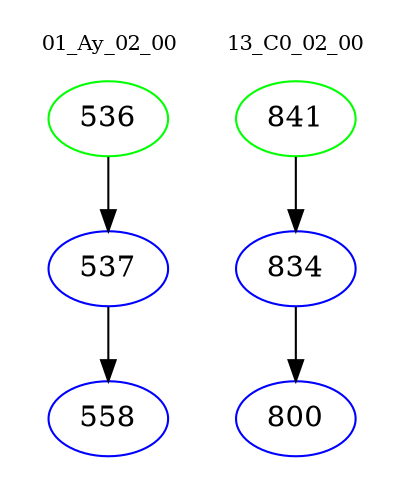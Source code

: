 digraph{
subgraph cluster_0 {
color = white
label = "01_Ay_02_00";
fontsize=10;
T0_536 [label="536", color="green"]
T0_536 -> T0_537 [color="black"]
T0_537 [label="537", color="blue"]
T0_537 -> T0_558 [color="black"]
T0_558 [label="558", color="blue"]
}
subgraph cluster_1 {
color = white
label = "13_C0_02_00";
fontsize=10;
T1_841 [label="841", color="green"]
T1_841 -> T1_834 [color="black"]
T1_834 [label="834", color="blue"]
T1_834 -> T1_800 [color="black"]
T1_800 [label="800", color="blue"]
}
}
